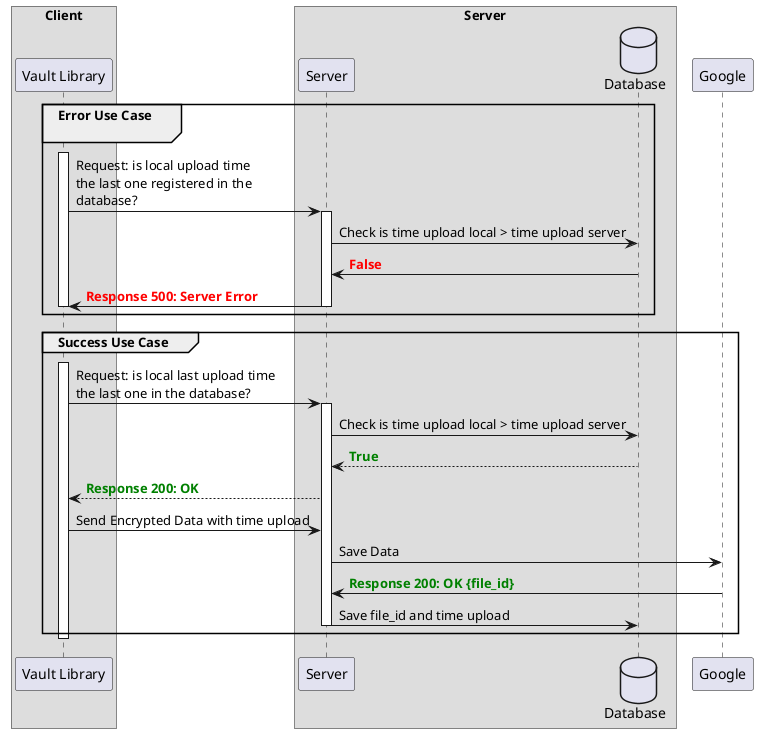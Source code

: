 @startuml FileUpload
!pragma teoz true

box "Client"
participant "Vault Library" as SVC
end box
box "Server" 
participant Server
database Database
end box

group Error Use Case\n
    activate SVC
    SVC -> Server: Request: is local upload time\nthe last one registered in the\ndatabase? 
    activate Server
    Server -> Database:  Check is time upload local > time upload server
    Server <- Database: <font color=red><b>False
    SVC <- Server: <font color=red><b>Response 500: Server Error
    deactivate Server
    deactivate SVC
end
group Success Use Case
    activate SVC
    SVC -> Server: Request: is local last upload time\nthe last one in the database? 
    activate Server
    Server -> Database: Check is time upload local > time upload server
    Server <-- Database: <font color=green><b>True
    SVC <-- Server: <font color=green><b>Response 200: OK
    SVC -> Server: Send Encrypted Data with time upload
    Server -> Google: Save Data
    Server <- Google: <font color=green><b>Response 200: OK {file_id}
    Server -> Database: Save file_id and time upload
    deactivate Server
    deactivate SVC
end